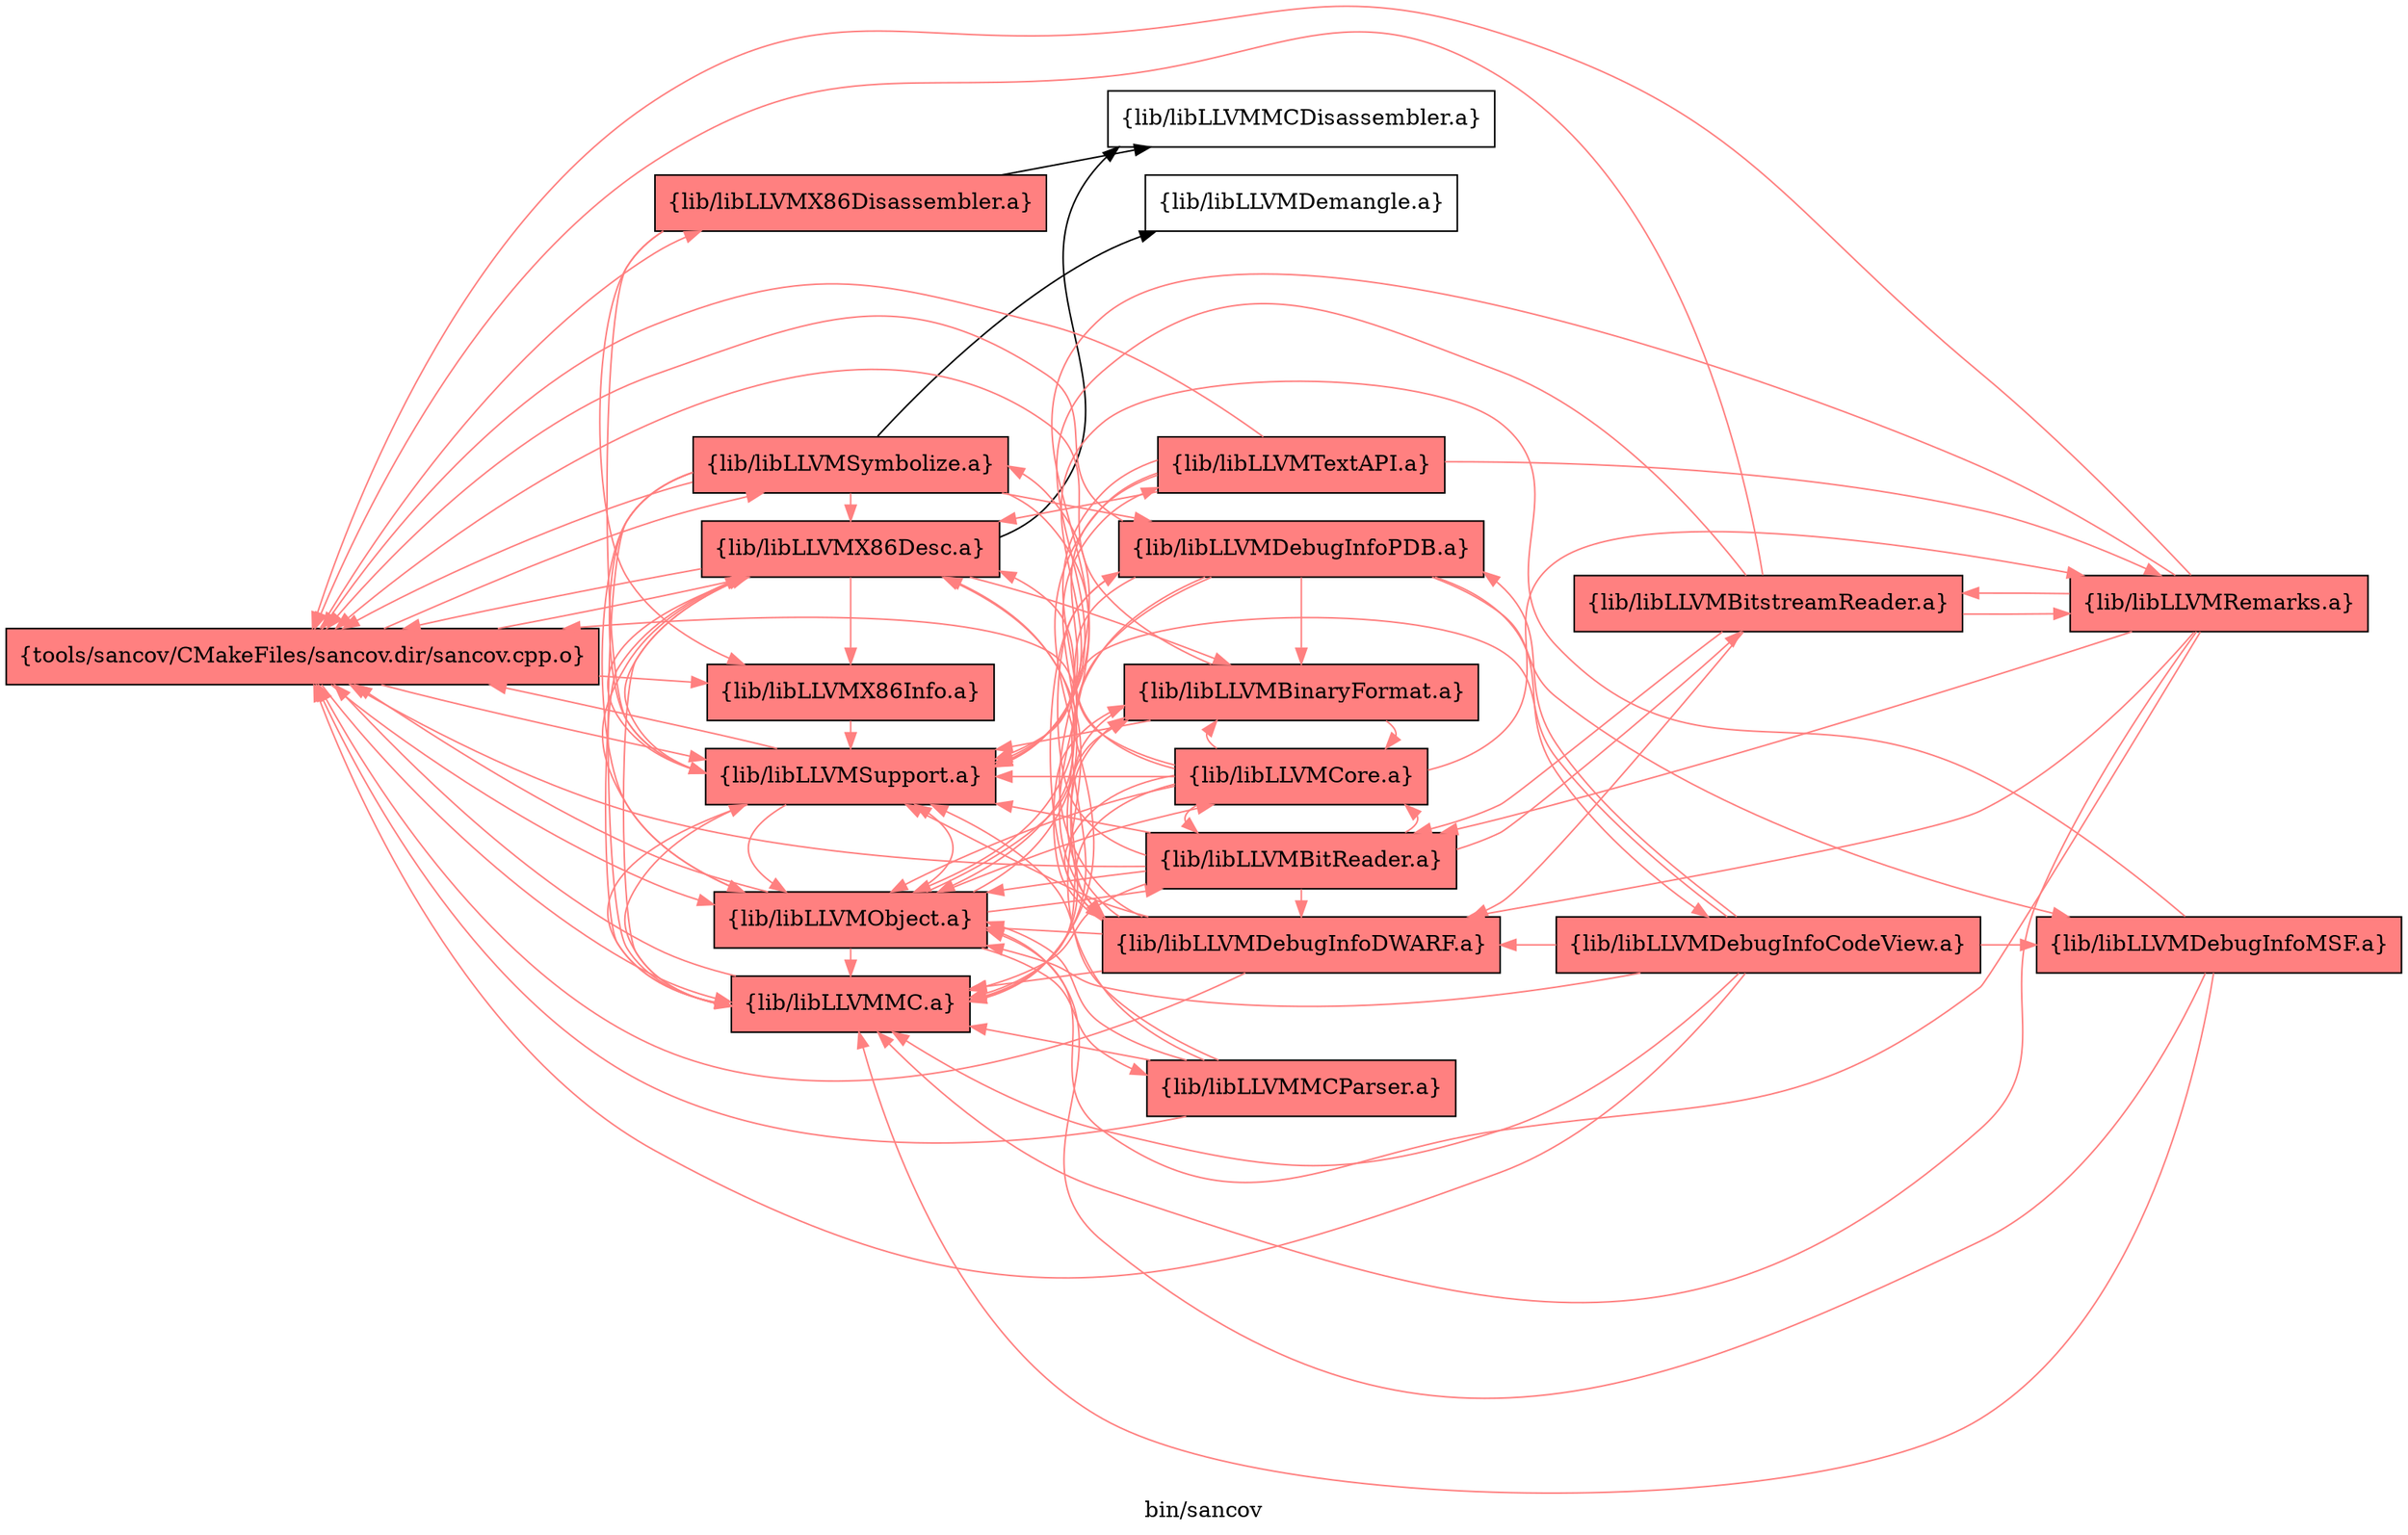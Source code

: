 digraph "bin/sancov" {
	label="bin/sancov";
	rankdir="LR"
	{ rank=same; Node0x55962aa1db08;  }
	{ rank=same; Node0x55962aa18658; Node0x55962aa18b58; Node0x55962aa192d8; Node0x55962aa1a2c8; Node0x55962aa1ac28; Node0x55962aa1b0d8; Node0x55962aa1b808;  }
	{ rank=same; Node0x55962aa1a6d8; Node0x55962aa1f548; Node0x55962aa1d158; Node0x55962aa1ca78; Node0x55962aa1ec38; Node0x55962aa203f8; Node0x55962aa19828; Node0x55962aa19cd8; Node0x55962aa213e8;  }

	Node0x55962aa1db08 [shape=record,shape=box,style=filled,fillcolor="1.000000 0.5 1",group=1,label="{tools/sancov/CMakeFiles/sancov.dir/sancov.cpp.o}"];
	Node0x55962aa1db08 -> Node0x55962aa18658[color="1.000000 0.5 1"];
	Node0x55962aa1db08 -> Node0x55962aa18b58[color="1.000000 0.5 1"];
	Node0x55962aa1db08 -> Node0x55962aa192d8[color="1.000000 0.5 1"];
	Node0x55962aa1db08 -> Node0x55962aa1a2c8[color="1.000000 0.5 1"];
	Node0x55962aa1db08 -> Node0x55962aa1ac28[color="1.000000 0.5 1"];
	Node0x55962aa1db08 -> Node0x55962aa1b0d8[color="1.000000 0.5 1"];
	Node0x55962aa1db08 -> Node0x55962aa1b808[color="1.000000 0.5 1"];
	Node0x55962aa18658 [shape=record,shape=box,style=filled,fillcolor="1.000000 0.5 1",group=1,label="{lib/libLLVMX86Desc.a}"];
	Node0x55962aa18658 -> Node0x55962aa1db08[color="1.000000 0.5 1"];
	Node0x55962aa18658 -> Node0x55962aa192d8[color="1.000000 0.5 1"];
	Node0x55962aa18658 -> Node0x55962aa1a2c8[color="1.000000 0.5 1"];
	Node0x55962aa18658 -> Node0x55962aa1a6d8;
	Node0x55962aa18658 -> Node0x55962aa1b0d8[color="1.000000 0.5 1"];
	Node0x55962aa18658 -> Node0x55962aa1f548[color="1.000000 0.5 1"];
	Node0x55962aa18b58 [shape=record,shape=box,style=filled,fillcolor="1.000000 0.5 1",group=1,label="{lib/libLLVMX86Disassembler.a}"];
	Node0x55962aa18b58 -> Node0x55962aa192d8[color="1.000000 0.5 1"];
	Node0x55962aa18b58 -> Node0x55962aa1a6d8;
	Node0x55962aa18b58 -> Node0x55962aa1b0d8[color="1.000000 0.5 1"];
	Node0x55962aa192d8 [shape=record,shape=box,style=filled,fillcolor="1.000000 0.5 1",group=1,label="{lib/libLLVMX86Info.a}"];
	Node0x55962aa192d8 -> Node0x55962aa1b0d8[color="1.000000 0.5 1"];
	Node0x55962aa1a2c8 [shape=record,shape=box,style=filled,fillcolor="1.000000 0.5 1",group=1,label="{lib/libLLVMMC.a}"];
	Node0x55962aa1a2c8 -> Node0x55962aa18658[color="1.000000 0.5 1"];
	Node0x55962aa1a2c8 -> Node0x55962aa1b0d8[color="1.000000 0.5 1"];
	Node0x55962aa1a2c8 -> Node0x55962aa1db08[color="1.000000 0.5 1"];
	Node0x55962aa1a2c8 -> Node0x55962aa1f548[color="1.000000 0.5 1"];
	Node0x55962aa1ac28 [shape=record,shape=box,style=filled,fillcolor="1.000000 0.5 1",group=1,label="{lib/libLLVMObject.a}"];
	Node0x55962aa1ac28 -> Node0x55962aa1db08[color="1.000000 0.5 1"];
	Node0x55962aa1ac28 -> Node0x55962aa1a2c8[color="1.000000 0.5 1"];
	Node0x55962aa1ac28 -> Node0x55962aa1b0d8[color="1.000000 0.5 1"];
	Node0x55962aa1ac28 -> Node0x55962aa1f548[color="1.000000 0.5 1"];
	Node0x55962aa1ac28 -> Node0x55962aa18658[color="1.000000 0.5 1"];
	Node0x55962aa1ac28 -> Node0x55962aa1d158[color="1.000000 0.5 1"];
	Node0x55962aa1ac28 -> Node0x55962aa1ca78[color="1.000000 0.5 1"];
	Node0x55962aa1ac28 -> Node0x55962aa1ec38[color="1.000000 0.5 1"];
	Node0x55962aa1ac28 -> Node0x55962aa203f8[color="1.000000 0.5 1"];
	Node0x55962aa1b0d8 [shape=record,shape=box,style=filled,fillcolor="1.000000 0.5 1",group=1,label="{lib/libLLVMSupport.a}"];
	Node0x55962aa1b0d8 -> Node0x55962aa1a2c8[color="1.000000 0.5 1"];
	Node0x55962aa1b0d8 -> Node0x55962aa1ac28[color="1.000000 0.5 1"];
	Node0x55962aa1b0d8 -> Node0x55962aa1db08[color="1.000000 0.5 1"];
	Node0x55962aa1b0d8 -> Node0x55962aa18658[color="1.000000 0.5 1"];
	Node0x55962aa1b808 [shape=record,shape=box,style=filled,fillcolor="1.000000 0.5 1",group=1,label="{lib/libLLVMSymbolize.a}"];
	Node0x55962aa1b808 -> Node0x55962aa1db08[color="1.000000 0.5 1"];
	Node0x55962aa1b808 -> Node0x55962aa18658[color="1.000000 0.5 1"];
	Node0x55962aa1b808 -> Node0x55962aa1a2c8[color="1.000000 0.5 1"];
	Node0x55962aa1b808 -> Node0x55962aa1ac28[color="1.000000 0.5 1"];
	Node0x55962aa1b808 -> Node0x55962aa1b0d8[color="1.000000 0.5 1"];
	Node0x55962aa1b808 -> Node0x55962aa19828[color="1.000000 0.5 1"];
	Node0x55962aa1b808 -> Node0x55962aa19cd8[color="1.000000 0.5 1"];
	Node0x55962aa1b808 -> Node0x55962aa213e8;
	Node0x55962aa1a6d8 [shape=record,shape=box,group=0,label="{lib/libLLVMMCDisassembler.a}"];
	Node0x55962aa1f548 [shape=record,shape=box,style=filled,fillcolor="1.000000 0.5 1",group=1,label="{lib/libLLVMBinaryFormat.a}"];
	Node0x55962aa1f548 -> Node0x55962aa1ca78[color="1.000000 0.5 1"];
	Node0x55962aa1f548 -> Node0x55962aa1b0d8[color="1.000000 0.5 1"];
	Node0x55962aa1f548 -> Node0x55962aa19828[color="1.000000 0.5 1"];
	Node0x55962aa1f548 -> Node0x55962aa1db08[color="1.000000 0.5 1"];
	Node0x55962aa1d158 [shape=record,shape=box,style=filled,fillcolor="1.000000 0.5 1",group=1,label="{lib/libLLVMBitReader.a}"];
	Node0x55962aa1d158 -> Node0x55962aa1db08[color="1.000000 0.5 1"];
	Node0x55962aa1d158 -> Node0x55962aa1a2c8[color="1.000000 0.5 1"];
	Node0x55962aa1d158 -> Node0x55962aa1ac28[color="1.000000 0.5 1"];
	Node0x55962aa1d158 -> Node0x55962aa1b0d8[color="1.000000 0.5 1"];
	Node0x55962aa1d158 -> Node0x55962aa19828[color="1.000000 0.5 1"];
	Node0x55962aa1d158 -> Node0x55962aa1ca78[color="1.000000 0.5 1"];
	Node0x55962aa1d158 -> Node0x55962aa1e738[color="1.000000 0.5 1"];
	Node0x55962aa1d158 -> Node0x55962aa19cd8[color="1.000000 0.5 1"];
	Node0x55962aa1ca78 [shape=record,shape=box,style=filled,fillcolor="1.000000 0.5 1",group=1,label="{lib/libLLVMCore.a}"];
	Node0x55962aa1ca78 -> Node0x55962aa1db08[color="1.000000 0.5 1"];
	Node0x55962aa1ca78 -> Node0x55962aa18658[color="1.000000 0.5 1"];
	Node0x55962aa1ca78 -> Node0x55962aa1b0d8[color="1.000000 0.5 1"];
	Node0x55962aa1ca78 -> Node0x55962aa1d158[color="1.000000 0.5 1"];
	Node0x55962aa1ca78 -> Node0x55962aa1a2c8[color="1.000000 0.5 1"];
	Node0x55962aa1ca78 -> Node0x55962aa1f548[color="1.000000 0.5 1"];
	Node0x55962aa1ca78 -> Node0x55962aa1ac28[color="1.000000 0.5 1"];
	Node0x55962aa1ca78 -> Node0x55962aa1cf78[color="1.000000 0.5 1"];
	Node0x55962aa1ca78 -> Node0x55962aa19828[color="1.000000 0.5 1"];
	Node0x55962aa1ec38 [shape=record,shape=box,style=filled,fillcolor="1.000000 0.5 1",group=1,label="{lib/libLLVMMCParser.a}"];
	Node0x55962aa1ec38 -> Node0x55962aa1db08[color="1.000000 0.5 1"];
	Node0x55962aa1ec38 -> Node0x55962aa18658[color="1.000000 0.5 1"];
	Node0x55962aa1ec38 -> Node0x55962aa1a2c8[color="1.000000 0.5 1"];
	Node0x55962aa1ec38 -> Node0x55962aa1ac28[color="1.000000 0.5 1"];
	Node0x55962aa1ec38 -> Node0x55962aa1b0d8[color="1.000000 0.5 1"];
	Node0x55962aa203f8 [shape=record,shape=box,style=filled,fillcolor="1.000000 0.5 1",group=1,label="{lib/libLLVMTextAPI.a}"];
	Node0x55962aa203f8 -> Node0x55962aa1b0d8[color="1.000000 0.5 1"];
	Node0x55962aa203f8 -> Node0x55962aa1db08[color="1.000000 0.5 1"];
	Node0x55962aa203f8 -> Node0x55962aa1a2c8[color="1.000000 0.5 1"];
	Node0x55962aa203f8 -> Node0x55962aa1ac28[color="1.000000 0.5 1"];
	Node0x55962aa203f8 -> Node0x55962aa1cf78[color="1.000000 0.5 1"];
	Node0x55962aa203f8 -> Node0x55962aa18658[color="1.000000 0.5 1"];
	Node0x55962aa19828 [shape=record,shape=box,style=filled,fillcolor="1.000000 0.5 1",group=1,label="{lib/libLLVMDebugInfoDWARF.a}"];
	Node0x55962aa19828 -> Node0x55962aa1db08[color="1.000000 0.5 1"];
	Node0x55962aa19828 -> Node0x55962aa18658[color="1.000000 0.5 1"];
	Node0x55962aa19828 -> Node0x55962aa1a2c8[color="1.000000 0.5 1"];
	Node0x55962aa19828 -> Node0x55962aa1ac28[color="1.000000 0.5 1"];
	Node0x55962aa19828 -> Node0x55962aa1b0d8[color="1.000000 0.5 1"];
	Node0x55962aa19828 -> Node0x55962aa1b808[color="1.000000 0.5 1"];
	Node0x55962aa19828 -> Node0x55962aa1f548[color="1.000000 0.5 1"];
	Node0x55962aa19cd8 [shape=record,shape=box,style=filled,fillcolor="1.000000 0.5 1",group=1,label="{lib/libLLVMDebugInfoPDB.a}"];
	Node0x55962aa19cd8 -> Node0x55962aa1ac28[color="1.000000 0.5 1"];
	Node0x55962aa19cd8 -> Node0x55962aa1b0d8[color="1.000000 0.5 1"];
	Node0x55962aa19cd8 -> Node0x55962aa1db08[color="1.000000 0.5 1"];
	Node0x55962aa19cd8 -> Node0x55962aa1a2c8[color="1.000000 0.5 1"];
	Node0x55962aa19cd8 -> Node0x55962aa1f548[color="1.000000 0.5 1"];
	Node0x55962aa19cd8 -> Node0x55962aa1e238[color="1.000000 0.5 1"];
	Node0x55962aa19cd8 -> Node0x55962aa1c758[color="1.000000 0.5 1"];
	Node0x55962aa19cd8 -> Node0x55962aa19828[color="1.000000 0.5 1"];
	Node0x55962aa213e8 [shape=record,shape=box,group=0,label="{lib/libLLVMDemangle.a}"];
	Node0x55962aa1e238 [shape=record,shape=box,style=filled,fillcolor="1.000000 0.5 1",group=1,label="{lib/libLLVMDebugInfoCodeView.a}"];
	Node0x55962aa1e238 -> Node0x55962aa1b0d8[color="1.000000 0.5 1"];
	Node0x55962aa1e238 -> Node0x55962aa1a2c8[color="1.000000 0.5 1"];
	Node0x55962aa1e238 -> Node0x55962aa1ac28[color="1.000000 0.5 1"];
	Node0x55962aa1e238 -> Node0x55962aa19cd8[color="1.000000 0.5 1"];
	Node0x55962aa1e238 -> Node0x55962aa1c758[color="1.000000 0.5 1"];
	Node0x55962aa1e238 -> Node0x55962aa1db08[color="1.000000 0.5 1"];
	Node0x55962aa1e238 -> Node0x55962aa19828[color="1.000000 0.5 1"];
	Node0x55962aa1c758 [shape=record,shape=box,style=filled,fillcolor="1.000000 0.5 1",group=1,label="{lib/libLLVMDebugInfoMSF.a}"];
	Node0x55962aa1c758 -> Node0x55962aa1a2c8[color="1.000000 0.5 1"];
	Node0x55962aa1c758 -> Node0x55962aa1ac28[color="1.000000 0.5 1"];
	Node0x55962aa1c758 -> Node0x55962aa1b0d8[color="1.000000 0.5 1"];
	Node0x55962aa1e738 [shape=record,shape=box,style=filled,fillcolor="1.000000 0.5 1",group=1,label="{lib/libLLVMBitstreamReader.a}"];
	Node0x55962aa1e738 -> Node0x55962aa1db08[color="1.000000 0.5 1"];
	Node0x55962aa1e738 -> Node0x55962aa1b0d8[color="1.000000 0.5 1"];
	Node0x55962aa1e738 -> Node0x55962aa19828[color="1.000000 0.5 1"];
	Node0x55962aa1e738 -> Node0x55962aa1d158[color="1.000000 0.5 1"];
	Node0x55962aa1e738 -> Node0x55962aa1cf78[color="1.000000 0.5 1"];
	Node0x55962aa1cf78 [shape=record,shape=box,style=filled,fillcolor="1.000000 0.5 1",group=1,label="{lib/libLLVMRemarks.a}"];
	Node0x55962aa1cf78 -> Node0x55962aa1b0d8[color="1.000000 0.5 1"];
	Node0x55962aa1cf78 -> Node0x55962aa19828[color="1.000000 0.5 1"];
	Node0x55962aa1cf78 -> Node0x55962aa1d158[color="1.000000 0.5 1"];
	Node0x55962aa1cf78 -> Node0x55962aa1a2c8[color="1.000000 0.5 1"];
	Node0x55962aa1cf78 -> Node0x55962aa1db08[color="1.000000 0.5 1"];
	Node0x55962aa1cf78 -> Node0x55962aa1ac28[color="1.000000 0.5 1"];
	Node0x55962aa1cf78 -> Node0x55962aa1e738[color="1.000000 0.5 1"];
}
